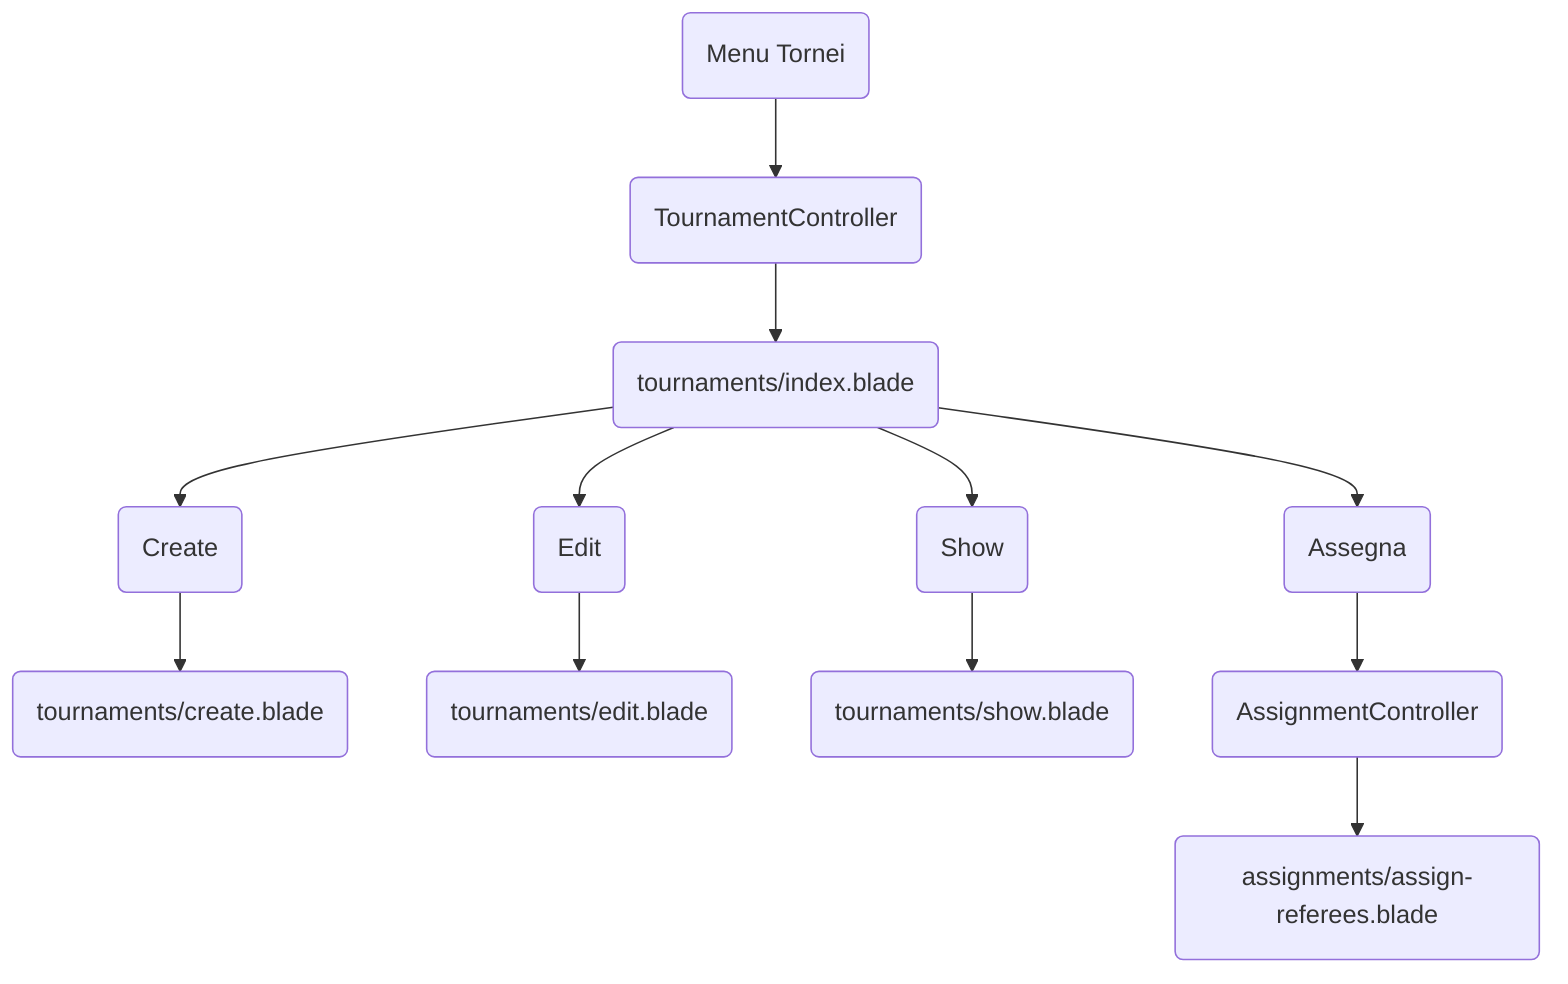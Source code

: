 graph TD
    A("Menu Tornei") --> B("TournamentController")
    B --> C("tournaments/index.blade")
    C --> D("Create") & E("Edit") & F("Show") & G("Assegna")
    D --> H("tournaments/create.blade")
    E --> I("tournaments/edit.blade")
    F --> J("tournaments/show.blade")
    G --> K("AssignmentController")
    K --> L("assignments/assign-referees.blade")